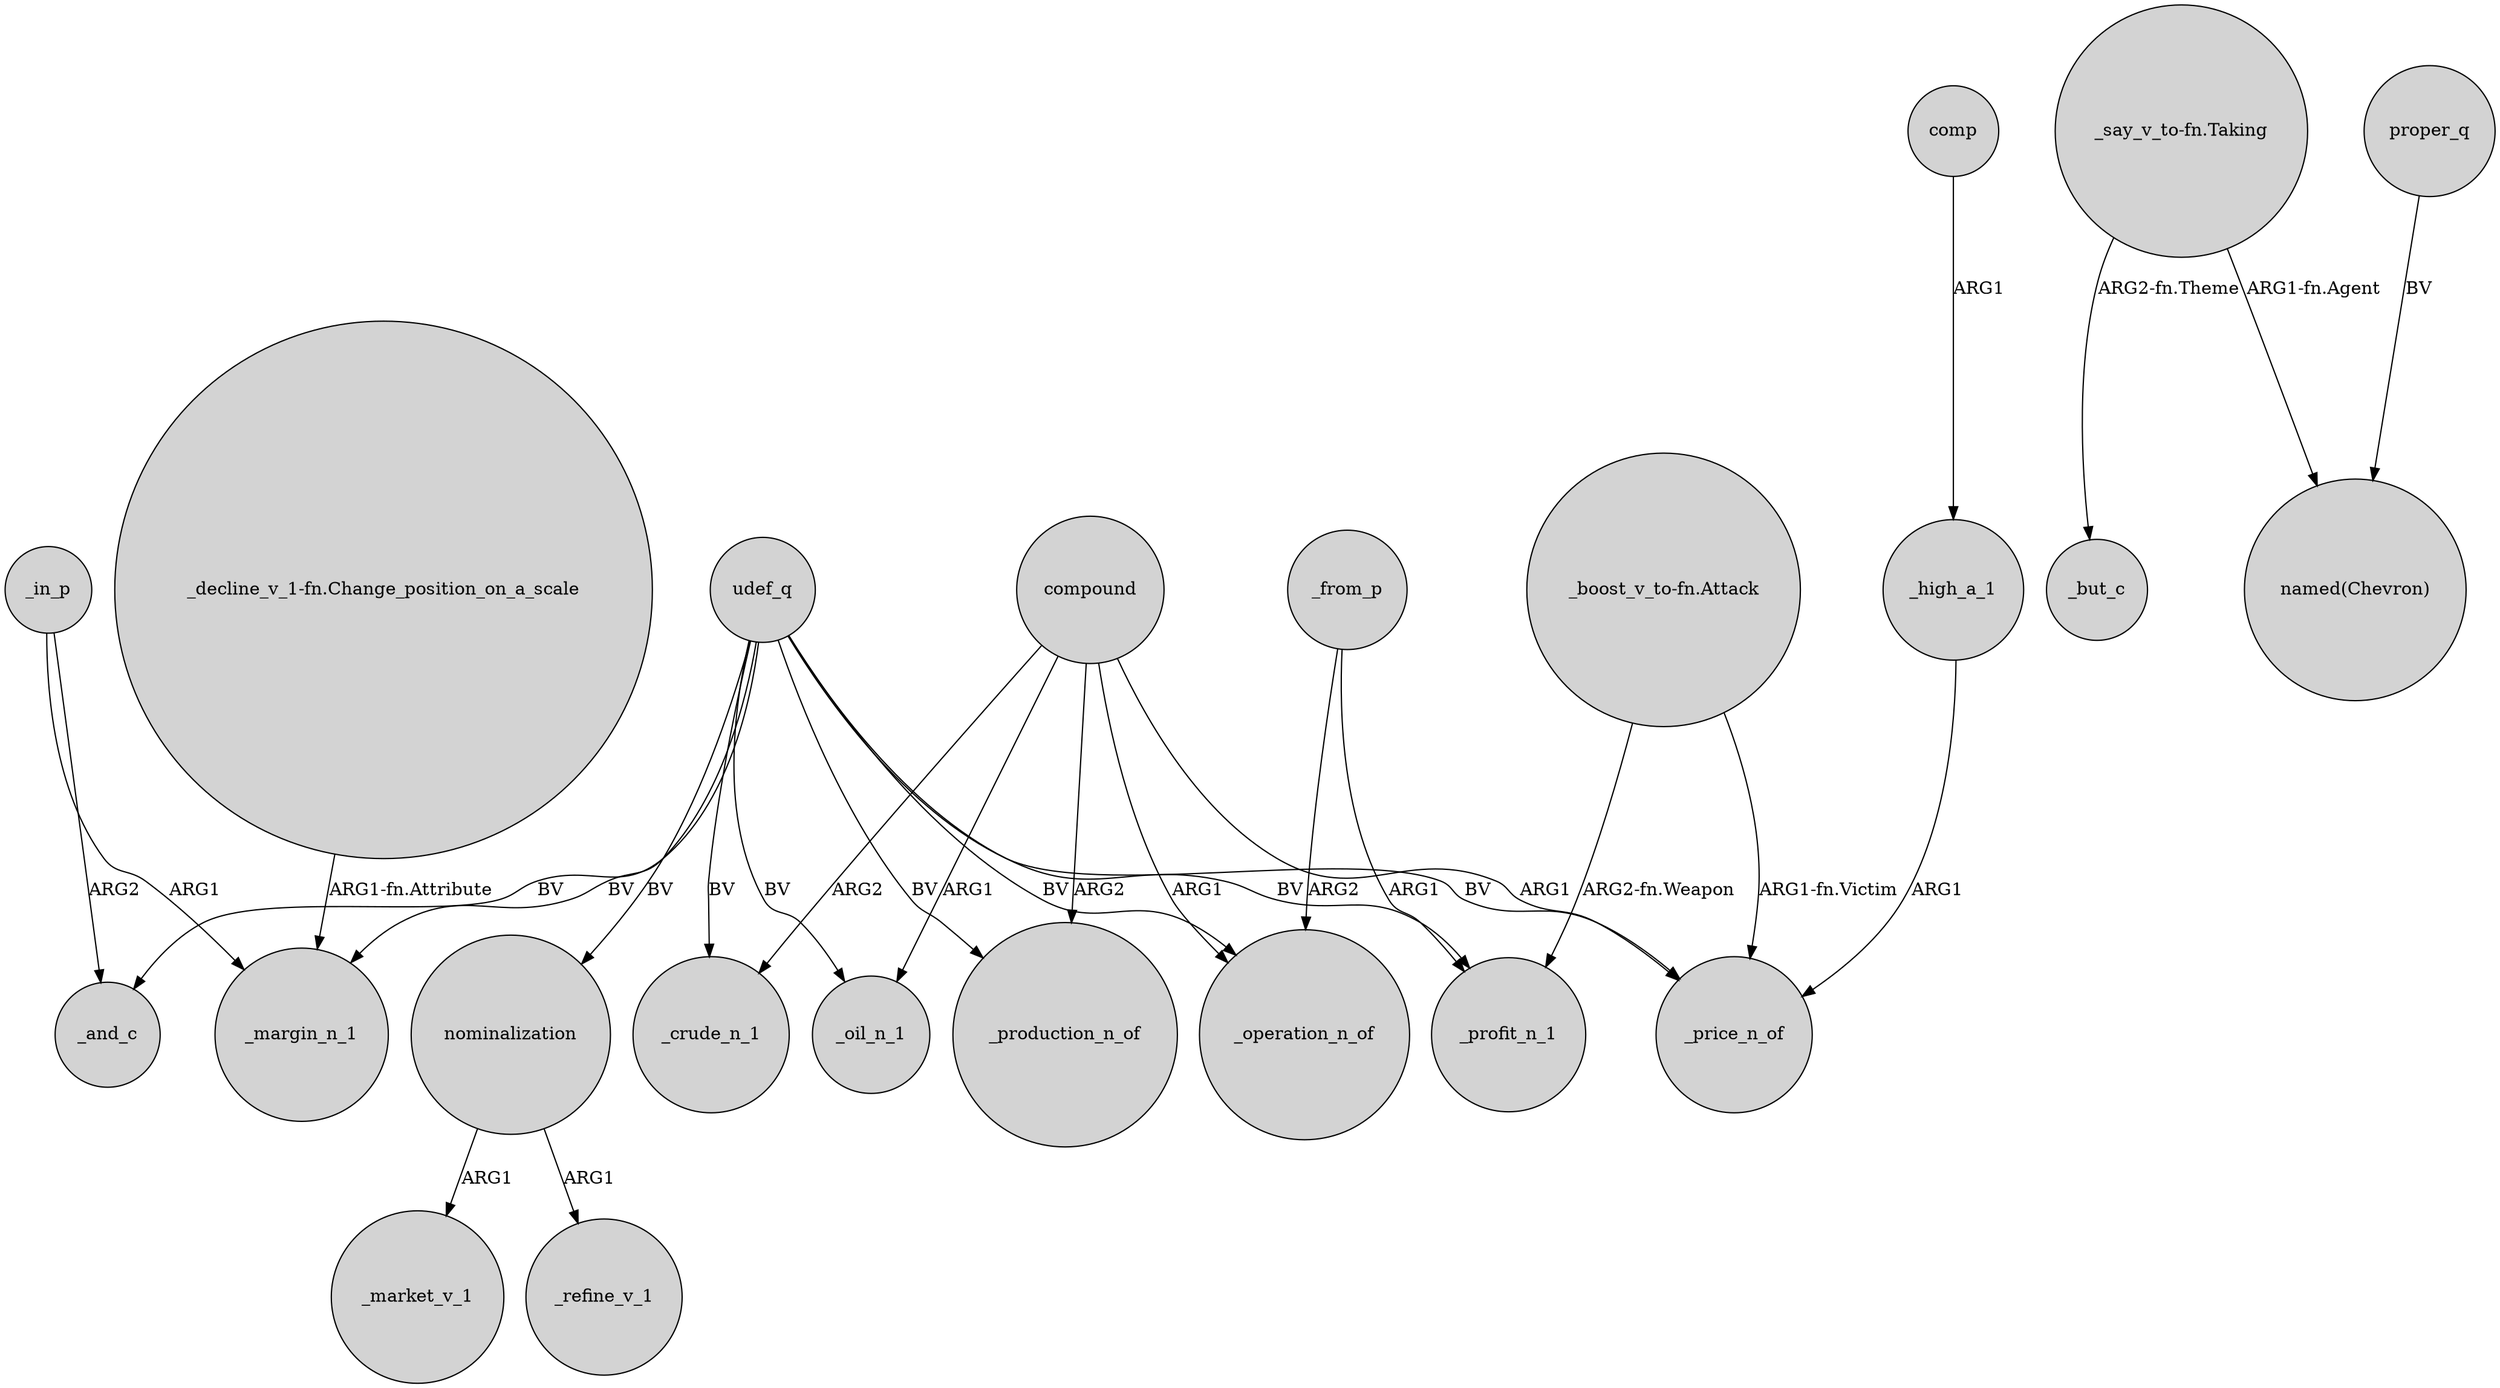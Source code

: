 digraph {
	node [shape=circle style=filled]
	_in_p -> _and_c [label=ARG2]
	"_boost_v_to-fn.Attack" -> _price_n_of [label="ARG1-fn.Victim"]
	"_boost_v_to-fn.Attack" -> _profit_n_1 [label="ARG2-fn.Weapon"]
	nominalization -> _market_v_1 [label=ARG1]
	"_say_v_to-fn.Taking" -> "named(Chevron)" [label="ARG1-fn.Agent"]
	udef_q -> _price_n_of [label=BV]
	udef_q -> _oil_n_1 [label=BV]
	"_say_v_to-fn.Taking" -> _but_c [label="ARG2-fn.Theme"]
	udef_q -> nominalization [label=BV]
	udef_q -> _margin_n_1 [label=BV]
	udef_q -> _production_n_of [label=BV]
	udef_q -> _profit_n_1 [label=BV]
	udef_q -> _crude_n_1 [label=BV]
	compound -> _operation_n_of [label=ARG1]
	_in_p -> _margin_n_1 [label=ARG1]
	udef_q -> _and_c [label=BV]
	compound -> _oil_n_1 [label=ARG1]
	compound -> _production_n_of [label=ARG2]
	_high_a_1 -> _price_n_of [label=ARG1]
	"_decline_v_1-fn.Change_position_on_a_scale" -> _margin_n_1 [label="ARG1-fn.Attribute"]
	comp -> _high_a_1 [label=ARG1]
	udef_q -> _operation_n_of [label=BV]
	nominalization -> _refine_v_1 [label=ARG1]
	compound -> _crude_n_1 [label=ARG2]
	_from_p -> _operation_n_of [label=ARG2]
	compound -> _price_n_of [label=ARG1]
	_from_p -> _profit_n_1 [label=ARG1]
	proper_q -> "named(Chevron)" [label=BV]
}

